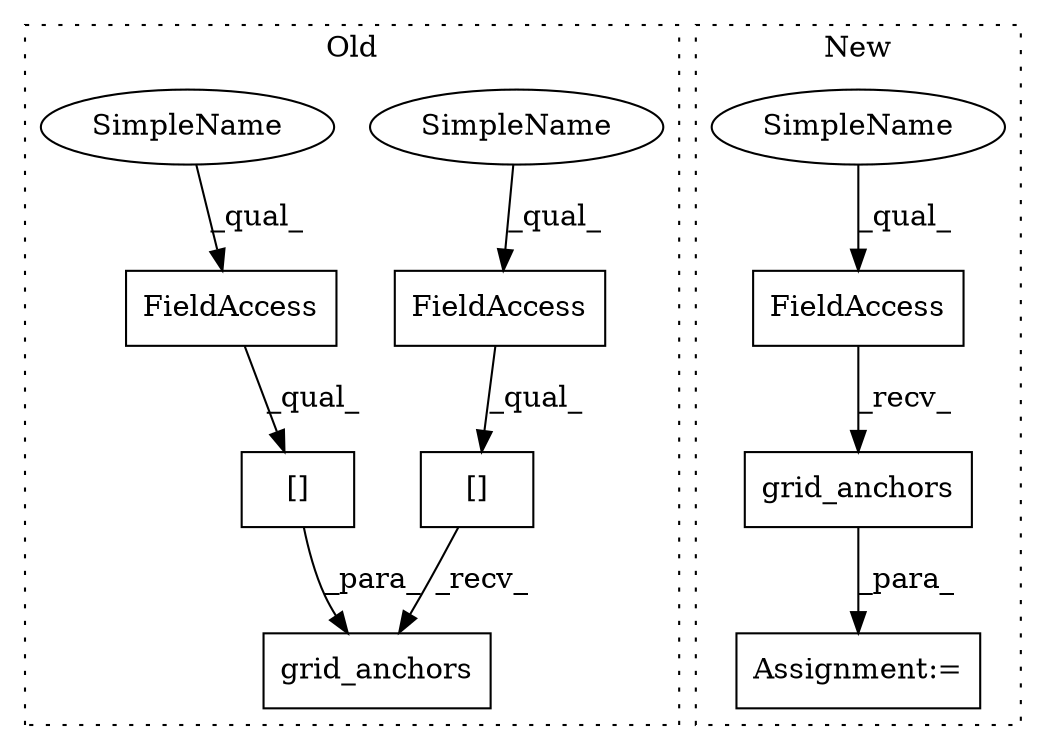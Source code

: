 digraph G {
subgraph cluster0 {
1 [label="[]" a="2" s="14780,14804" l="23,1" shape="box"];
3 [label="grid_anchors" a="32" s="14806,14889" l="13,1" shape="box"];
4 [label="[]" a="2" s="14860,14881" l="20,1" shape="box"];
5 [label="FieldAccess" a="22" s="14780" l="22" shape="box"];
7 [label="FieldAccess" a="22" s="14860" l="19" shape="box"];
9 [label="SimpleName" a="42" s="14780" l="4" shape="ellipse"];
10 [label="SimpleName" a="42" s="14860" l="4" shape="ellipse"];
label = "Old";
style="dotted";
}
subgraph cluster1 {
2 [label="grid_anchors" a="32" s="13524,13557" l="13,1" shape="box"];
6 [label="FieldAccess" a="22" s="13502" l="21" shape="box"];
8 [label="Assignment:=" a="7" s="13501" l="1" shape="box"];
11 [label="SimpleName" a="42" s="13502" l="4" shape="ellipse"];
label = "New";
style="dotted";
}
1 -> 3 [label="_recv_"];
2 -> 8 [label="_para_"];
4 -> 3 [label="_para_"];
5 -> 1 [label="_qual_"];
6 -> 2 [label="_recv_"];
7 -> 4 [label="_qual_"];
9 -> 5 [label="_qual_"];
10 -> 7 [label="_qual_"];
11 -> 6 [label="_qual_"];
}